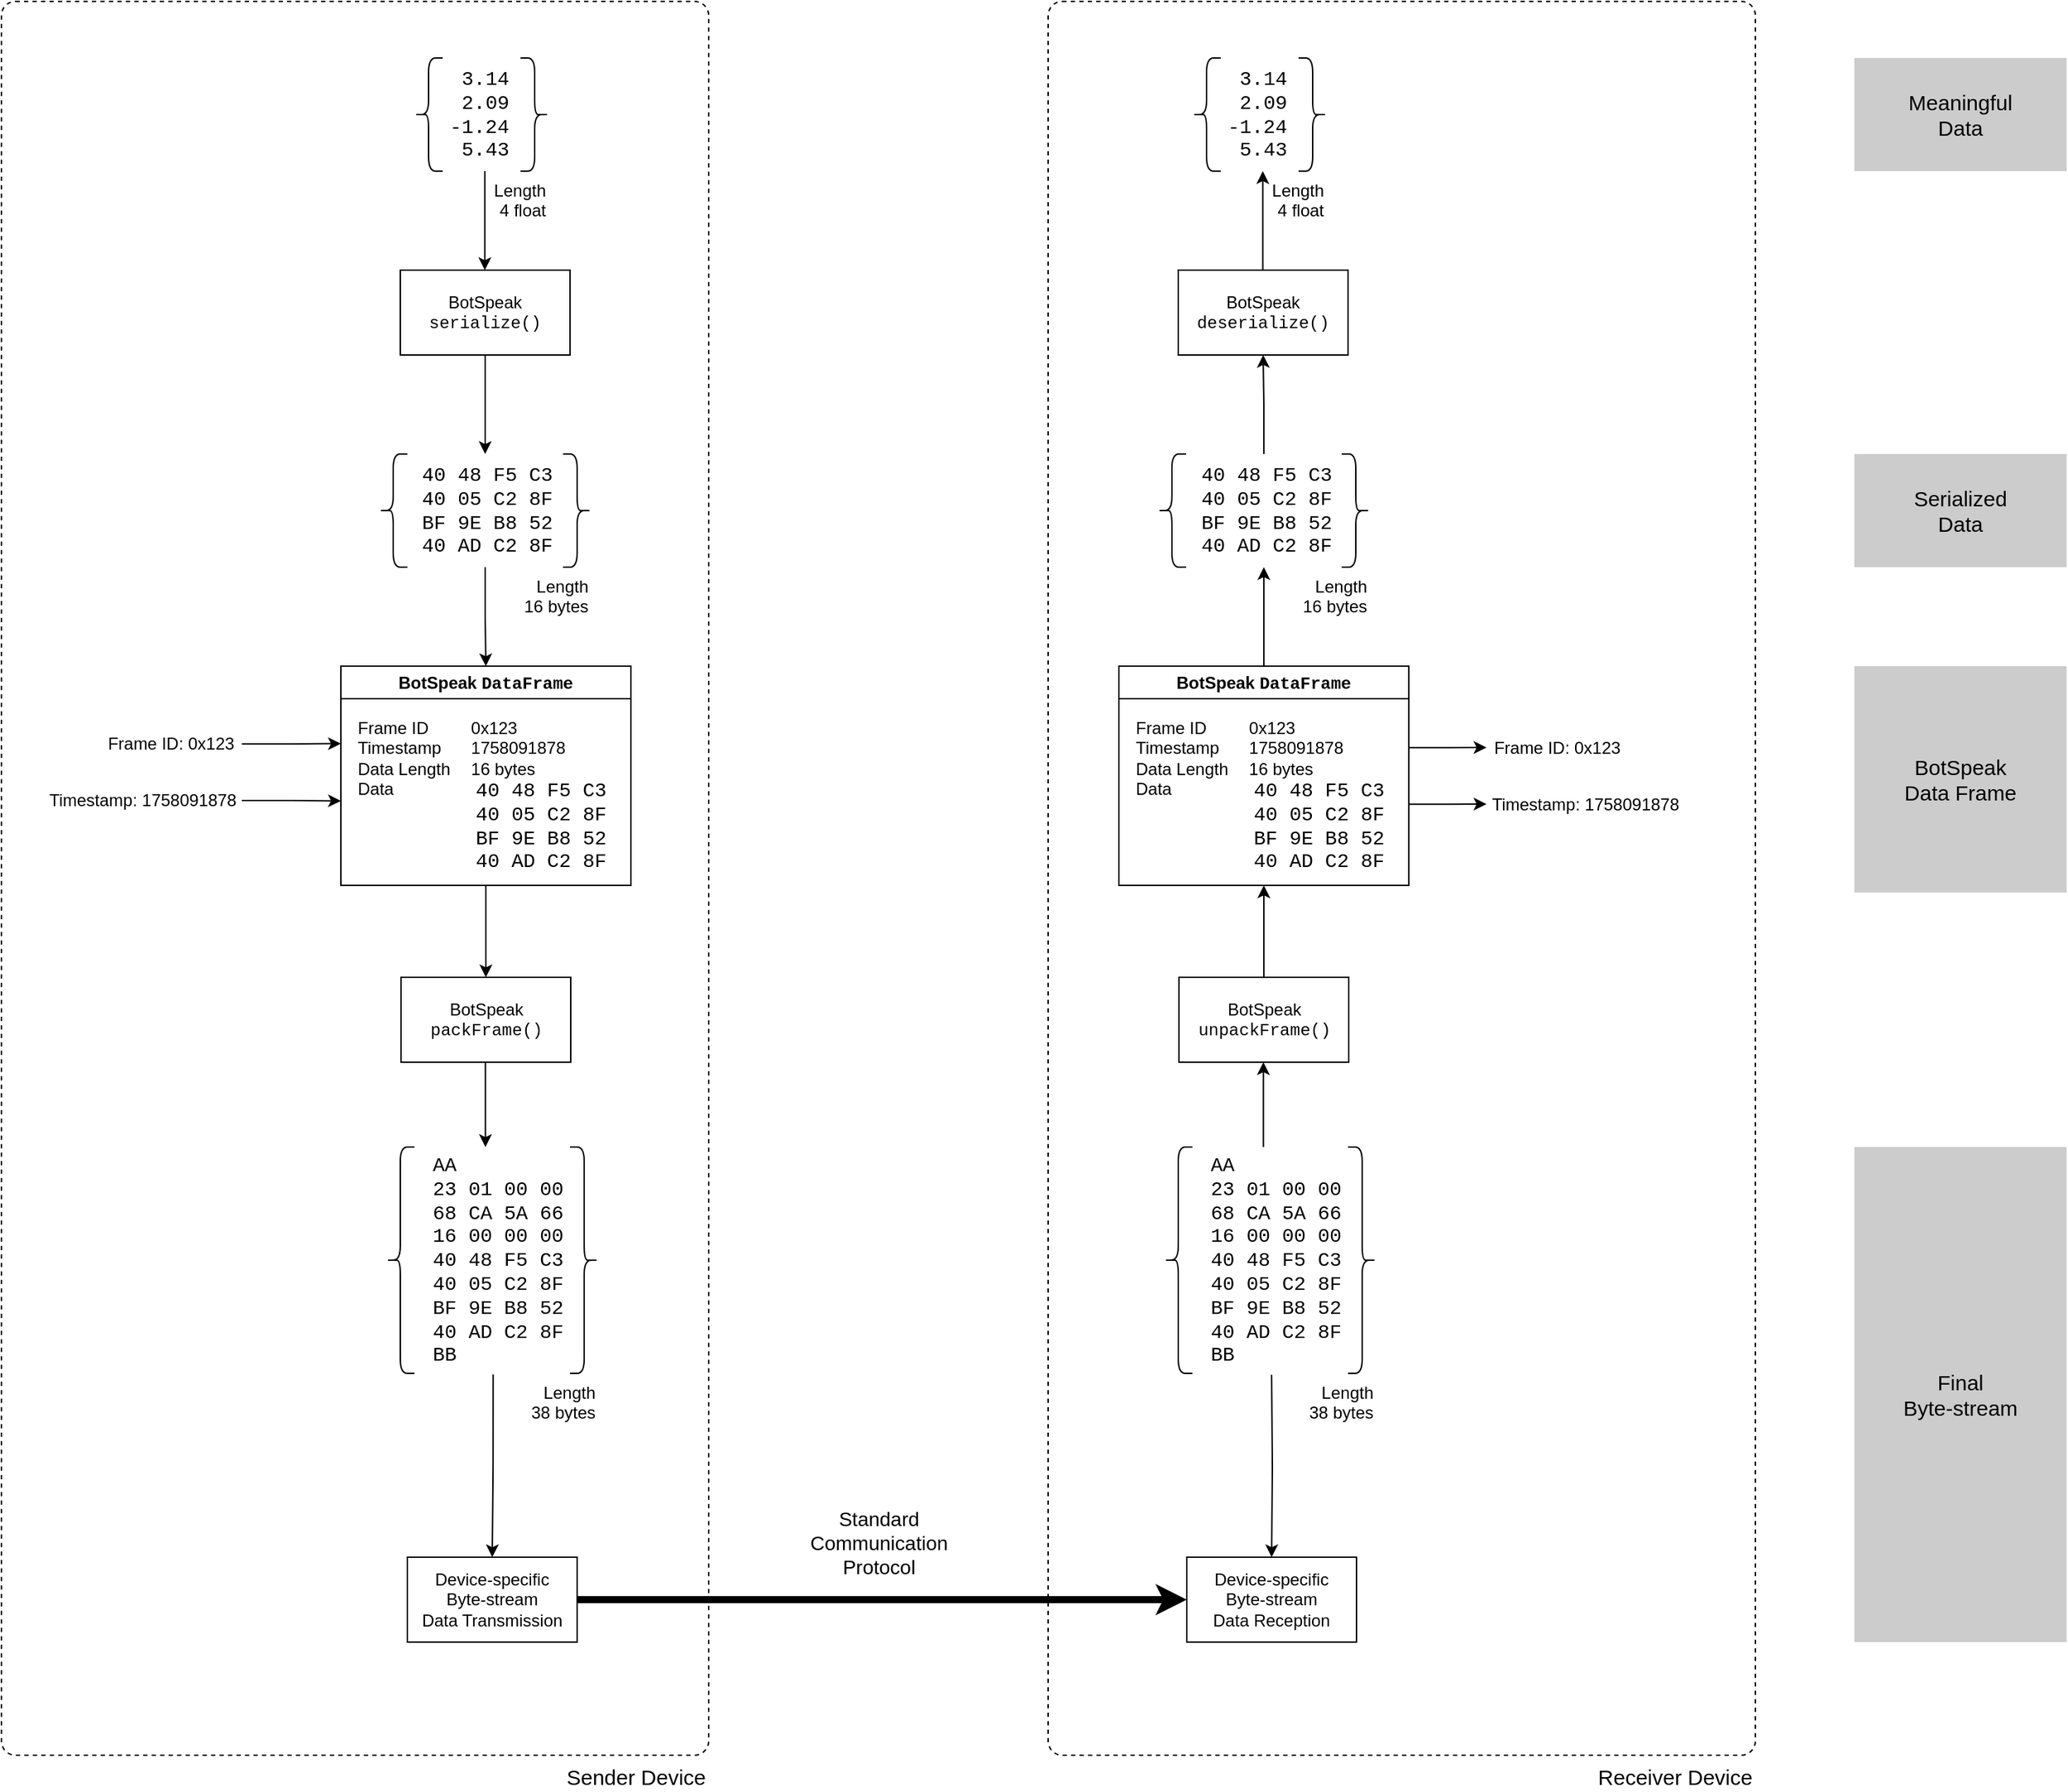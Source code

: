 <mxfile version="28.2.3">
  <diagram name="Page-1" id="HPIuiHUFmfrKTmzTKQr1">
    <mxGraphModel dx="1895" dy="987" grid="1" gridSize="10" guides="1" tooltips="1" connect="1" arrows="1" fold="1" page="1" pageScale="1" pageWidth="827" pageHeight="1169" math="0" shadow="0">
      <root>
        <mxCell id="0" />
        <mxCell id="1" parent="0" />
        <mxCell id="H9MV7S5Qd82jj1dApVtK-75" value="Receiver Device" style="rounded=1;whiteSpace=wrap;html=1;fillColor=none;dashed=1;arcSize=2;labelPosition=center;verticalLabelPosition=bottom;align=right;verticalAlign=top;fontSize=15;" vertex="1" parent="1">
          <mxGeometry x="850" y="90" width="500" height="1240" as="geometry" />
        </mxCell>
        <mxCell id="H9MV7S5Qd82jj1dApVtK-70" value="Sender Device" style="rounded=1;whiteSpace=wrap;html=1;fillColor=none;dashed=1;arcSize=2;labelPosition=center;verticalLabelPosition=bottom;align=right;verticalAlign=top;fontSize=15;" vertex="1" parent="1">
          <mxGeometry x="110" y="90" width="500" height="1240" as="geometry" />
        </mxCell>
        <mxCell id="lsYSJ8swzoXL_cl6QNkw-6" value="Length&#xa;4 float" style="group;align=right;labelPosition=center;verticalLabelPosition=bottom;verticalAlign=top;" parent="1" vertex="1" connectable="0">
          <mxGeometry x="397" y="130" width="100" height="80" as="geometry" />
        </mxCell>
        <mxCell id="lsYSJ8swzoXL_cl6QNkw-2" value="&amp;nbsp;3.14&lt;br&gt;&amp;nbsp;2.09&lt;br&gt;&amp;nbsp;-1.24&lt;br&gt;&amp;nbsp;5.43" style="text;html=1;align=right;verticalAlign=middle;whiteSpace=wrap;rounded=0;fontFamily=Courier New;fontSize=14;" parent="lsYSJ8swzoXL_cl6QNkw-6" vertex="1">
          <mxGeometry x="24" width="50" height="80" as="geometry" />
        </mxCell>
        <mxCell id="lsYSJ8swzoXL_cl6QNkw-4" value="" style="shape=curlyBracket;whiteSpace=wrap;html=1;rounded=1;labelPosition=left;verticalLabelPosition=middle;align=right;verticalAlign=middle;" parent="lsYSJ8swzoXL_cl6QNkw-6" vertex="1">
          <mxGeometry x="5" width="20" height="80" as="geometry" />
        </mxCell>
        <mxCell id="lsYSJ8swzoXL_cl6QNkw-5" value="" style="shape=curlyBracket;whiteSpace=wrap;html=1;rounded=1;labelPosition=left;verticalLabelPosition=middle;align=right;verticalAlign=middle;direction=west;" parent="lsYSJ8swzoXL_cl6QNkw-6" vertex="1">
          <mxGeometry x="80" width="20" height="80" as="geometry" />
        </mxCell>
        <mxCell id="lsYSJ8swzoXL_cl6QNkw-11" value="Length&#xa;16 bytes" style="group;labelPosition=center;verticalLabelPosition=bottom;align=right;verticalAlign=top;" parent="1" vertex="1" connectable="0">
          <mxGeometry x="377" y="410" width="150" height="80" as="geometry" />
        </mxCell>
        <mxCell id="lsYSJ8swzoXL_cl6QNkw-10" value="" style="shape=curlyBracket;whiteSpace=wrap;html=1;rounded=1;labelPosition=left;verticalLabelPosition=middle;align=right;verticalAlign=middle;direction=west;container=0;" parent="lsYSJ8swzoXL_cl6QNkw-11" vertex="1">
          <mxGeometry x="130" width="20" height="80" as="geometry" />
        </mxCell>
        <mxCell id="lsYSJ8swzoXL_cl6QNkw-8" value="&amp;nbsp;40 48 F5 C3&lt;br&gt;&amp;nbsp;40 05 C2 8F&lt;br&gt;&amp;nbsp;BF 9E B8 52&lt;br&gt;&amp;nbsp;40 AD C2 8F" style="text;html=1;align=left;verticalAlign=middle;whiteSpace=wrap;rounded=0;fontFamily=Courier New;fontSize=14;container=0;" parent="lsYSJ8swzoXL_cl6QNkw-11" vertex="1">
          <mxGeometry x="20" width="110" height="80" as="geometry" />
        </mxCell>
        <mxCell id="lsYSJ8swzoXL_cl6QNkw-9" value="" style="shape=curlyBracket;whiteSpace=wrap;html=1;rounded=1;labelPosition=left;verticalLabelPosition=middle;align=right;verticalAlign=middle;container=0;" parent="lsYSJ8swzoXL_cl6QNkw-11" vertex="1">
          <mxGeometry width="20" height="80" as="geometry" />
        </mxCell>
        <mxCell id="lsYSJ8swzoXL_cl6QNkw-16" style="edgeStyle=orthogonalEdgeStyle;rounded=0;orthogonalLoop=1;jettySize=auto;html=1;entryX=0.5;entryY=0;entryDx=0;entryDy=0;" parent="1" source="lsYSJ8swzoXL_cl6QNkw-12" target="lsYSJ8swzoXL_cl6QNkw-8" edge="1">
          <mxGeometry relative="1" as="geometry" />
        </mxCell>
        <mxCell id="lsYSJ8swzoXL_cl6QNkw-12" value="BotSpeak&lt;br&gt;&lt;font face=&quot;Courier New&quot;&gt;serialize()&lt;/font&gt;" style="rounded=0;whiteSpace=wrap;html=1;" parent="1" vertex="1">
          <mxGeometry x="392" y="280" width="120" height="60" as="geometry" />
        </mxCell>
        <mxCell id="H9MV7S5Qd82jj1dApVtK-1" style="edgeStyle=orthogonalEdgeStyle;rounded=0;orthogonalLoop=1;jettySize=auto;html=1;entryX=0.5;entryY=0;entryDx=0;entryDy=0;" edge="1" parent="1">
          <mxGeometry relative="1" as="geometry">
            <mxPoint x="451.76" y="210" as="sourcePoint" />
            <mxPoint x="451.76" y="280" as="targetPoint" />
          </mxGeometry>
        </mxCell>
        <mxCell id="H9MV7S5Qd82jj1dApVtK-11" style="edgeStyle=orthogonalEdgeStyle;rounded=0;orthogonalLoop=1;jettySize=auto;html=1;exitX=0.5;exitY=1;exitDx=0;exitDy=0;" edge="1" parent="1" source="lsYSJ8swzoXL_cl6QNkw-8" target="H9MV7S5Qd82jj1dApVtK-4">
          <mxGeometry relative="1" as="geometry">
            <mxPoint x="452.037" y="620" as="sourcePoint" />
          </mxGeometry>
        </mxCell>
        <mxCell id="H9MV7S5Qd82jj1dApVtK-16" style="edgeStyle=orthogonalEdgeStyle;rounded=0;orthogonalLoop=1;jettySize=auto;html=1;entryX=0;entryY=0.25;entryDx=0;entryDy=0;" edge="1" parent="1" source="H9MV7S5Qd82jj1dApVtK-13">
          <mxGeometry relative="1" as="geometry">
            <mxPoint x="350" y="614.75" as="targetPoint" />
          </mxGeometry>
        </mxCell>
        <mxCell id="H9MV7S5Qd82jj1dApVtK-13" value="&lt;div style=&quot;text-align: center;&quot;&gt;&lt;span style=&quot;background-color: transparent; color: light-dark(rgb(0, 0, 0), rgb(255, 255, 255)); text-align: left;&quot;&gt;Frame ID:&amp;nbsp;&lt;/span&gt;&lt;span style=&quot;background-color: transparent; color: light-dark(rgb(0, 0, 0), rgb(255, 255, 255)); text-align: left;&quot;&gt;0x123&lt;/span&gt;&lt;/div&gt;" style="text;html=1;align=center;verticalAlign=middle;whiteSpace=wrap;rounded=0;" vertex="1" parent="1">
          <mxGeometry x="180" y="600" width="100" height="30" as="geometry" />
        </mxCell>
        <mxCell id="H9MV7S5Qd82jj1dApVtK-15" style="edgeStyle=orthogonalEdgeStyle;rounded=0;orthogonalLoop=1;jettySize=auto;html=1;entryX=0;entryY=0.75;entryDx=0;entryDy=0;" edge="1" parent="1" source="H9MV7S5Qd82jj1dApVtK-14">
          <mxGeometry relative="1" as="geometry">
            <mxPoint x="350" y="655.25" as="targetPoint" />
          </mxGeometry>
        </mxCell>
        <mxCell id="H9MV7S5Qd82jj1dApVtK-14" value="&lt;span style=&quot;text-align: left;&quot;&gt;Timestamp: 1&lt;/span&gt;&lt;span style=&quot;text-align: left;&quot;&gt;758091878&lt;/span&gt;" style="text;html=1;align=center;verticalAlign=middle;whiteSpace=wrap;rounded=0;" vertex="1" parent="1">
          <mxGeometry x="140" y="640" width="140" height="30" as="geometry" />
        </mxCell>
        <mxCell id="H9MV7S5Qd82jj1dApVtK-23" value="Length&#xa;38 bytes" style="group;verticalAlign=top;labelPosition=center;verticalLabelPosition=bottom;align=right;" vertex="1" connectable="0" parent="1">
          <mxGeometry x="382" y="900" width="150" height="160" as="geometry" />
        </mxCell>
        <mxCell id="H9MV7S5Qd82jj1dApVtK-19" value="" style="shape=curlyBracket;whiteSpace=wrap;html=1;rounded=1;labelPosition=left;verticalLabelPosition=middle;align=right;verticalAlign=middle;direction=west;container=0;" vertex="1" parent="H9MV7S5Qd82jj1dApVtK-23">
          <mxGeometry x="130" width="20" height="160" as="geometry" />
        </mxCell>
        <mxCell id="H9MV7S5Qd82jj1dApVtK-20" value="AA&lt;br&gt;23 01 00 00&lt;div&gt;68 CA 5A 66&lt;/div&gt;&lt;div&gt;16 00 00 00&lt;/div&gt;&lt;div&gt;40 48 F5 C3&lt;br&gt;40 05 C2 8F&lt;br&gt;BF 9E B8 52&lt;br&gt;40 AD C2 8F&lt;br&gt;BB&lt;/div&gt;" style="text;html=1;align=left;verticalAlign=middle;whiteSpace=wrap;rounded=0;fontFamily=Courier New;fontSize=14;container=0;" vertex="1" parent="H9MV7S5Qd82jj1dApVtK-23">
          <mxGeometry x="31" width="99" height="160" as="geometry" />
        </mxCell>
        <mxCell id="H9MV7S5Qd82jj1dApVtK-21" value="" style="shape=curlyBracket;whiteSpace=wrap;html=1;rounded=1;labelPosition=left;verticalLabelPosition=middle;align=right;verticalAlign=middle;container=0;" vertex="1" parent="H9MV7S5Qd82jj1dApVtK-23">
          <mxGeometry width="20" height="160" as="geometry" />
        </mxCell>
        <mxCell id="H9MV7S5Qd82jj1dApVtK-24" value="BotSpeak&lt;br&gt;&lt;font face=&quot;Courier New&quot;&gt;packFrame()&lt;/font&gt;" style="rounded=0;whiteSpace=wrap;html=1;" vertex="1" parent="1">
          <mxGeometry x="392.5" y="780" width="120" height="60" as="geometry" />
        </mxCell>
        <mxCell id="H9MV7S5Qd82jj1dApVtK-27" value="" style="group" vertex="1" connectable="0" parent="1">
          <mxGeometry x="350" y="560" width="205" height="155" as="geometry" />
        </mxCell>
        <mxCell id="H9MV7S5Qd82jj1dApVtK-4" value="BotSpeak &lt;font face=&quot;Courier New&quot;&gt;DataFrame&lt;/font&gt;" style="swimlane;whiteSpace=wrap;html=1;startSize=23;container=0;" vertex="1" parent="H9MV7S5Qd82jj1dApVtK-27">
          <mxGeometry width="205" height="155" as="geometry" />
        </mxCell>
        <mxCell id="H9MV7S5Qd82jj1dApVtK-5" value="Frame ID&lt;span style=&quot;white-space: pre;&quot;&gt;&#x9;&lt;span style=&quot;white-space: pre;&quot;&gt;&#x9;&lt;/span&gt;&lt;/span&gt;0x123&lt;br&gt;Timestamp&lt;span style=&quot;white-space: pre;&quot;&gt;&#x9;&lt;/span&gt;1758091878&lt;br&gt;Data Length&lt;span style=&quot;white-space: pre;&quot;&gt;&#x9;&lt;/span&gt;16 bytes&lt;br&gt;&lt;div&gt;&lt;span style=&quot;background-color: transparent; color: light-dark(rgb(0, 0, 0), rgb(255, 255, 255));&quot;&gt;Data&lt;/span&gt;&lt;span style=&quot;background-color: transparent; color: light-dark(rgb(0, 0, 0), rgb(255, 255, 255)); white-space: pre;&quot;&gt;&#x9;&lt;/span&gt;&lt;span style=&quot;background-color: transparent; color: light-dark(rgb(0, 0, 0), rgb(255, 255, 255)); white-space: pre;&quot;&gt;&#x9;&lt;/span&gt;&lt;/div&gt;" style="text;whiteSpace=wrap;html=1;container=0;" vertex="1" parent="H9MV7S5Qd82jj1dApVtK-27">
          <mxGeometry x="10" y="30" width="150" height="70" as="geometry" />
        </mxCell>
        <mxCell id="H9MV7S5Qd82jj1dApVtK-8" value="&amp;nbsp;40 48 F5 C3&lt;br&gt;&amp;nbsp;40 05 C2 8F&lt;br&gt;&amp;nbsp;BF 9E B8 52&lt;br&gt;&amp;nbsp;40 AD C2 8F" style="text;html=1;align=left;verticalAlign=middle;whiteSpace=wrap;rounded=0;fontFamily=Courier New;fontSize=14;container=0;" vertex="1" parent="H9MV7S5Qd82jj1dApVtK-27">
          <mxGeometry x="85" y="75" width="115" height="75" as="geometry" />
        </mxCell>
        <mxCell id="H9MV7S5Qd82jj1dApVtK-28" style="edgeStyle=orthogonalEdgeStyle;rounded=0;orthogonalLoop=1;jettySize=auto;html=1;entryX=0.5;entryY=0;entryDx=0;entryDy=0;" edge="1" parent="1" source="H9MV7S5Qd82jj1dApVtK-4" target="H9MV7S5Qd82jj1dApVtK-24">
          <mxGeometry relative="1" as="geometry" />
        </mxCell>
        <mxCell id="H9MV7S5Qd82jj1dApVtK-30" style="edgeStyle=orthogonalEdgeStyle;rounded=0;orthogonalLoop=1;jettySize=auto;html=1;entryX=0.5;entryY=0;entryDx=0;entryDy=0;" edge="1" parent="1">
          <mxGeometry relative="1" as="geometry">
            <mxPoint x="452.19" y="840" as="sourcePoint" />
            <mxPoint x="452.19" y="900" as="targetPoint" />
          </mxGeometry>
        </mxCell>
        <mxCell id="H9MV7S5Qd82jj1dApVtK-31" value="Length&#xa;4 float" style="group;align=right;labelPosition=center;verticalLabelPosition=bottom;verticalAlign=top;" vertex="1" connectable="0" parent="1">
          <mxGeometry x="947" y="130" width="100" height="80" as="geometry" />
        </mxCell>
        <mxCell id="H9MV7S5Qd82jj1dApVtK-32" value="&amp;nbsp;3.14&lt;br&gt;&amp;nbsp;2.09&lt;br&gt;&amp;nbsp;-1.24&lt;br&gt;&amp;nbsp;5.43" style="text;html=1;align=right;verticalAlign=middle;whiteSpace=wrap;rounded=0;fontFamily=Courier New;fontSize=14;" vertex="1" parent="H9MV7S5Qd82jj1dApVtK-31">
          <mxGeometry x="24" width="50" height="80" as="geometry" />
        </mxCell>
        <mxCell id="H9MV7S5Qd82jj1dApVtK-33" value="" style="shape=curlyBracket;whiteSpace=wrap;html=1;rounded=1;labelPosition=left;verticalLabelPosition=middle;align=right;verticalAlign=middle;" vertex="1" parent="H9MV7S5Qd82jj1dApVtK-31">
          <mxGeometry x="5" width="20" height="80" as="geometry" />
        </mxCell>
        <mxCell id="H9MV7S5Qd82jj1dApVtK-34" value="" style="shape=curlyBracket;whiteSpace=wrap;html=1;rounded=1;labelPosition=left;verticalLabelPosition=middle;align=right;verticalAlign=middle;direction=west;" vertex="1" parent="H9MV7S5Qd82jj1dApVtK-31">
          <mxGeometry x="80" width="20" height="80" as="geometry" />
        </mxCell>
        <mxCell id="H9MV7S5Qd82jj1dApVtK-35" value="Length&#xa;16 bytes" style="group;labelPosition=center;verticalLabelPosition=bottom;align=right;verticalAlign=top;" vertex="1" connectable="0" parent="1">
          <mxGeometry x="927.5" y="410" width="150" height="80" as="geometry" />
        </mxCell>
        <mxCell id="H9MV7S5Qd82jj1dApVtK-36" value="" style="shape=curlyBracket;whiteSpace=wrap;html=1;rounded=1;labelPosition=left;verticalLabelPosition=middle;align=right;verticalAlign=middle;direction=west;container=0;" vertex="1" parent="H9MV7S5Qd82jj1dApVtK-35">
          <mxGeometry x="130" width="20" height="80" as="geometry" />
        </mxCell>
        <mxCell id="H9MV7S5Qd82jj1dApVtK-37" value="&amp;nbsp;40 48 F5 C3&lt;br&gt;&amp;nbsp;40 05 C2 8F&lt;br&gt;&amp;nbsp;BF 9E B8 52&lt;br&gt;&amp;nbsp;40 AD C2 8F" style="text;html=1;align=left;verticalAlign=middle;whiteSpace=wrap;rounded=0;fontFamily=Courier New;fontSize=14;container=0;" vertex="1" parent="H9MV7S5Qd82jj1dApVtK-35">
          <mxGeometry x="20" width="110" height="80" as="geometry" />
        </mxCell>
        <mxCell id="H9MV7S5Qd82jj1dApVtK-38" value="" style="shape=curlyBracket;whiteSpace=wrap;html=1;rounded=1;labelPosition=left;verticalLabelPosition=middle;align=right;verticalAlign=middle;container=0;" vertex="1" parent="H9MV7S5Qd82jj1dApVtK-35">
          <mxGeometry width="20" height="80" as="geometry" />
        </mxCell>
        <mxCell id="H9MV7S5Qd82jj1dApVtK-40" value="BotSpeak&lt;br&gt;&lt;font face=&quot;Courier New&quot;&gt;deserialize()&lt;/font&gt;" style="rounded=0;whiteSpace=wrap;html=1;" vertex="1" parent="1">
          <mxGeometry x="942" y="280" width="120" height="60" as="geometry" />
        </mxCell>
        <mxCell id="H9MV7S5Qd82jj1dApVtK-41" style="edgeStyle=orthogonalEdgeStyle;rounded=0;orthogonalLoop=1;jettySize=auto;html=1;entryX=0.5;entryY=0;entryDx=0;entryDy=0;" edge="1" parent="1">
          <mxGeometry relative="1" as="geometry">
            <mxPoint x="1001.76" y="280" as="sourcePoint" />
            <mxPoint x="1001.76" y="210" as="targetPoint" />
          </mxGeometry>
        </mxCell>
        <mxCell id="H9MV7S5Qd82jj1dApVtK-47" value="Length&#xa;38 bytes" style="group;verticalAlign=top;labelPosition=center;verticalLabelPosition=bottom;align=right;" vertex="1" connectable="0" parent="1">
          <mxGeometry x="932" y="900" width="150" height="160" as="geometry" />
        </mxCell>
        <mxCell id="H9MV7S5Qd82jj1dApVtK-48" value="" style="shape=curlyBracket;whiteSpace=wrap;html=1;rounded=1;labelPosition=left;verticalLabelPosition=middle;align=right;verticalAlign=middle;direction=west;container=0;" vertex="1" parent="H9MV7S5Qd82jj1dApVtK-47">
          <mxGeometry x="130" width="20" height="160" as="geometry" />
        </mxCell>
        <mxCell id="H9MV7S5Qd82jj1dApVtK-49" value="AA&lt;br&gt;23 01 00 00&lt;div&gt;68 CA 5A 66&lt;/div&gt;&lt;div&gt;16 00 00 00&lt;/div&gt;&lt;div&gt;40 48 F5 C3&lt;br&gt;40 05 C2 8F&lt;br&gt;BF 9E B8 52&lt;br&gt;40 AD C2 8F&lt;br&gt;BB&lt;/div&gt;" style="text;html=1;align=left;verticalAlign=middle;whiteSpace=wrap;rounded=0;fontFamily=Courier New;fontSize=14;container=0;" vertex="1" parent="H9MV7S5Qd82jj1dApVtK-47">
          <mxGeometry x="31" width="99" height="160" as="geometry" />
        </mxCell>
        <mxCell id="H9MV7S5Qd82jj1dApVtK-50" value="" style="shape=curlyBracket;whiteSpace=wrap;html=1;rounded=1;labelPosition=left;verticalLabelPosition=middle;align=right;verticalAlign=middle;container=0;" vertex="1" parent="H9MV7S5Qd82jj1dApVtK-47">
          <mxGeometry width="20" height="160" as="geometry" />
        </mxCell>
        <mxCell id="H9MV7S5Qd82jj1dApVtK-51" value="BotSpeak&lt;br&gt;&lt;font face=&quot;Courier New&quot;&gt;unpackFrame()&lt;/font&gt;" style="rounded=0;whiteSpace=wrap;html=1;" vertex="1" parent="1">
          <mxGeometry x="942.5" y="780" width="120" height="60" as="geometry" />
        </mxCell>
        <mxCell id="H9MV7S5Qd82jj1dApVtK-52" value="" style="group" vertex="1" connectable="0" parent="1">
          <mxGeometry x="900" y="560" width="205" height="155" as="geometry" />
        </mxCell>
        <mxCell id="H9MV7S5Qd82jj1dApVtK-53" value="BotSpeak &lt;font face=&quot;Courier New&quot;&gt;DataFrame&lt;/font&gt;" style="swimlane;whiteSpace=wrap;html=1;startSize=23;container=0;" vertex="1" parent="H9MV7S5Qd82jj1dApVtK-52">
          <mxGeometry width="205" height="155" as="geometry" />
        </mxCell>
        <mxCell id="H9MV7S5Qd82jj1dApVtK-54" value="Frame ID&lt;span style=&quot;white-space: pre;&quot;&gt;&#x9;&lt;span style=&quot;white-space: pre;&quot;&gt;&#x9;&lt;/span&gt;&lt;/span&gt;0x123&lt;br&gt;Timestamp&lt;span style=&quot;white-space: pre;&quot;&gt;&#x9;&lt;/span&gt;1758091878&lt;br&gt;Data Length&lt;span style=&quot;white-space: pre;&quot;&gt;&#x9;&lt;/span&gt;16 bytes&lt;br&gt;&lt;div&gt;&lt;span style=&quot;background-color: transparent; color: light-dark(rgb(0, 0, 0), rgb(255, 255, 255));&quot;&gt;Data&lt;/span&gt;&lt;span style=&quot;background-color: transparent; color: light-dark(rgb(0, 0, 0), rgb(255, 255, 255)); white-space: pre;&quot;&gt;&#x9;&lt;/span&gt;&lt;span style=&quot;background-color: transparent; color: light-dark(rgb(0, 0, 0), rgb(255, 255, 255)); white-space: pre;&quot;&gt;&#x9;&lt;/span&gt;&lt;/div&gt;" style="text;whiteSpace=wrap;html=1;container=0;" vertex="1" parent="H9MV7S5Qd82jj1dApVtK-52">
          <mxGeometry x="10" y="30" width="150" height="70" as="geometry" />
        </mxCell>
        <mxCell id="H9MV7S5Qd82jj1dApVtK-55" value="&amp;nbsp;40 48 F5 C3&lt;br&gt;&amp;nbsp;40 05 C2 8F&lt;br&gt;&amp;nbsp;BF 9E B8 52&lt;br&gt;&amp;nbsp;40 AD C2 8F" style="text;html=1;align=left;verticalAlign=middle;whiteSpace=wrap;rounded=0;fontFamily=Courier New;fontSize=14;container=0;" vertex="1" parent="H9MV7S5Qd82jj1dApVtK-52">
          <mxGeometry x="85" y="75" width="115" height="75" as="geometry" />
        </mxCell>
        <mxCell id="H9MV7S5Qd82jj1dApVtK-56" style="edgeStyle=orthogonalEdgeStyle;rounded=0;orthogonalLoop=1;jettySize=auto;html=1;exitX=0.5;exitY=0;exitDx=0;exitDy=0;" edge="1" parent="1" source="H9MV7S5Qd82jj1dApVtK-51" target="H9MV7S5Qd82jj1dApVtK-53">
          <mxGeometry relative="1" as="geometry" />
        </mxCell>
        <mxCell id="H9MV7S5Qd82jj1dApVtK-57" style="edgeStyle=orthogonalEdgeStyle;rounded=0;orthogonalLoop=1;jettySize=auto;html=1;entryX=0.5;entryY=0;entryDx=0;entryDy=0;" edge="1" parent="1">
          <mxGeometry relative="1" as="geometry">
            <mxPoint x="1002.19" y="900" as="sourcePoint" />
            <mxPoint x="1002.19" y="840" as="targetPoint" />
          </mxGeometry>
        </mxCell>
        <mxCell id="H9MV7S5Qd82jj1dApVtK-66" style="edgeStyle=orthogonalEdgeStyle;rounded=0;orthogonalLoop=1;jettySize=auto;html=1;exitX=0;exitY=0.5;exitDx=0;exitDy=0;entryX=0;entryY=0.5;entryDx=0;entryDy=0;" edge="1" parent="1" target="H9MV7S5Qd82jj1dApVtK-59">
          <mxGeometry relative="1" as="geometry">
            <mxPoint x="1105.12" y="617.579" as="sourcePoint" />
            <Array as="points">
              <mxPoint x="1133" y="618" />
            </Array>
          </mxGeometry>
        </mxCell>
        <mxCell id="H9MV7S5Qd82jj1dApVtK-59" value="&lt;div style=&quot;text-align: center;&quot;&gt;&lt;span style=&quot;background-color: transparent; color: light-dark(rgb(0, 0, 0), rgb(255, 255, 255)); text-align: left;&quot;&gt;Frame ID:&amp;nbsp;&lt;/span&gt;&lt;span style=&quot;background-color: transparent; color: light-dark(rgb(0, 0, 0), rgb(255, 255, 255)); text-align: left;&quot;&gt;0x123&lt;/span&gt;&lt;/div&gt;" style="text;html=1;align=center;verticalAlign=middle;whiteSpace=wrap;rounded=0;direction=east;" vertex="1" parent="1">
          <mxGeometry x="1159.88" y="602.5" width="100" height="30" as="geometry" />
        </mxCell>
        <mxCell id="H9MV7S5Qd82jj1dApVtK-67" style="edgeStyle=orthogonalEdgeStyle;rounded=0;orthogonalLoop=1;jettySize=auto;html=1;exitX=0;exitY=0.5;exitDx=0;exitDy=0;entryX=0;entryY=0.5;entryDx=0;entryDy=0;" edge="1" parent="1" target="H9MV7S5Qd82jj1dApVtK-61">
          <mxGeometry relative="1" as="geometry">
            <mxPoint x="1105.491" y="657.644" as="sourcePoint" />
            <Array as="points">
              <mxPoint x="1133" y="658" />
            </Array>
          </mxGeometry>
        </mxCell>
        <mxCell id="H9MV7S5Qd82jj1dApVtK-61" value="&lt;span style=&quot;text-align: left;&quot;&gt;Timestamp: 1&lt;/span&gt;&lt;span style=&quot;text-align: left;&quot;&gt;758091878&lt;/span&gt;" style="text;html=1;align=center;verticalAlign=middle;whiteSpace=wrap;rounded=0;direction=east;" vertex="1" parent="1">
          <mxGeometry x="1159.88" y="642.5" width="140" height="30" as="geometry" />
        </mxCell>
        <mxCell id="H9MV7S5Qd82jj1dApVtK-42" style="edgeStyle=orthogonalEdgeStyle;rounded=0;orthogonalLoop=1;jettySize=auto;html=1;entryX=0.5;entryY=1;entryDx=0;entryDy=0;" edge="1" parent="1" source="H9MV7S5Qd82jj1dApVtK-53" target="H9MV7S5Qd82jj1dApVtK-37">
          <mxGeometry relative="1" as="geometry">
            <mxPoint x="1002.037" y="620" as="targetPoint" />
          </mxGeometry>
        </mxCell>
        <mxCell id="H9MV7S5Qd82jj1dApVtK-39" style="edgeStyle=orthogonalEdgeStyle;rounded=0;orthogonalLoop=1;jettySize=auto;html=1;exitX=0.5;exitY=0;exitDx=0;exitDy=0;" edge="1" parent="1" source="H9MV7S5Qd82jj1dApVtK-37" target="H9MV7S5Qd82jj1dApVtK-40">
          <mxGeometry relative="1" as="geometry" />
        </mxCell>
        <mxCell id="H9MV7S5Qd82jj1dApVtK-77" value="Standard&lt;br&gt;Communication&lt;br&gt;Protocol" style="edgeStyle=orthogonalEdgeStyle;rounded=0;orthogonalLoop=1;jettySize=auto;html=1;entryX=0;entryY=0.5;entryDx=0;entryDy=0;strokeWidth=5;fontSize=14;labelBackgroundColor=none;" edge="1" parent="1" source="H9MV7S5Qd82jj1dApVtK-71" target="H9MV7S5Qd82jj1dApVtK-73">
          <mxGeometry x="-0.012" y="40" relative="1" as="geometry">
            <mxPoint as="offset" />
          </mxGeometry>
        </mxCell>
        <mxCell id="H9MV7S5Qd82jj1dApVtK-71" value="Device-specific&lt;br&gt;Byte-stream&lt;br&gt;Data Transmission" style="rounded=0;whiteSpace=wrap;html=1;" vertex="1" parent="1">
          <mxGeometry x="397" y="1190" width="120" height="60" as="geometry" />
        </mxCell>
        <mxCell id="H9MV7S5Qd82jj1dApVtK-72" style="edgeStyle=orthogonalEdgeStyle;rounded=0;orthogonalLoop=1;jettySize=auto;html=1;exitX=0.451;exitY=1.005;exitDx=0;exitDy=0;exitPerimeter=0;" edge="1" parent="1" source="H9MV7S5Qd82jj1dApVtK-20" target="H9MV7S5Qd82jj1dApVtK-71">
          <mxGeometry relative="1" as="geometry" />
        </mxCell>
        <mxCell id="H9MV7S5Qd82jj1dApVtK-73" value="Device-specific&lt;br&gt;Byte-stream&lt;br&gt;Data Reception" style="rounded=0;whiteSpace=wrap;html=1;" vertex="1" parent="1">
          <mxGeometry x="948" y="1190" width="120" height="60" as="geometry" />
        </mxCell>
        <mxCell id="H9MV7S5Qd82jj1dApVtK-74" style="edgeStyle=orthogonalEdgeStyle;rounded=0;orthogonalLoop=1;jettySize=auto;html=1;exitX=0.451;exitY=1.005;exitDx=0;exitDy=0;exitPerimeter=0;" edge="1" parent="1" target="H9MV7S5Qd82jj1dApVtK-73">
          <mxGeometry relative="1" as="geometry">
            <mxPoint x="1008" y="1061" as="sourcePoint" />
          </mxGeometry>
        </mxCell>
        <mxCell id="H9MV7S5Qd82jj1dApVtK-78" value="Meaningful&lt;br&gt;Data" style="rounded=0;whiteSpace=wrap;html=1;strokeColor=none;fillColor=#CCCCCC;fontSize=15;" vertex="1" parent="1">
          <mxGeometry x="1420" y="130" width="150" height="80" as="geometry" />
        </mxCell>
        <mxCell id="H9MV7S5Qd82jj1dApVtK-79" value="Serialized&lt;div&gt;Data&lt;/div&gt;" style="rounded=0;whiteSpace=wrap;html=1;strokeColor=none;fillColor=#CCCCCC;fontSize=15;" vertex="1" parent="1">
          <mxGeometry x="1420" y="410" width="150" height="80" as="geometry" />
        </mxCell>
        <mxCell id="H9MV7S5Qd82jj1dApVtK-80" value="BotSpeak&lt;br&gt;Data Frame" style="rounded=0;whiteSpace=wrap;html=1;strokeColor=none;fillColor=#CCCCCC;fontSize=15;" vertex="1" parent="1">
          <mxGeometry x="1420" y="560" width="150" height="160" as="geometry" />
        </mxCell>
        <mxCell id="H9MV7S5Qd82jj1dApVtK-81" value="Final&lt;br&gt;Byte-stream" style="rounded=0;whiteSpace=wrap;html=1;strokeColor=none;fillColor=#CCCCCC;fontSize=15;" vertex="1" parent="1">
          <mxGeometry x="1420" y="900" width="150" height="350" as="geometry" />
        </mxCell>
      </root>
    </mxGraphModel>
  </diagram>
</mxfile>
